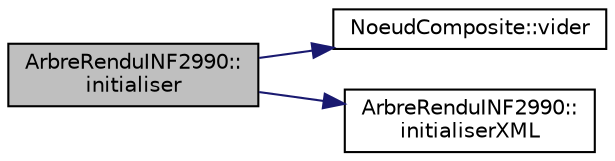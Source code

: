 digraph "ArbreRenduINF2990::initialiser"
{
  edge [fontname="Helvetica",fontsize="10",labelfontname="Helvetica",labelfontsize="10"];
  node [fontname="Helvetica",fontsize="10",shape=record];
  rankdir="LR";
  Node1 [label="ArbreRenduINF2990::\linitialiser",height=0.2,width=0.4,color="black", fillcolor="grey75", style="filled", fontcolor="black"];
  Node1 -> Node2 [color="midnightblue",fontsize="10",style="solid",fontname="Helvetica"];
  Node2 [label="NoeudComposite::vider",height=0.2,width=0.4,color="black", fillcolor="white", style="filled",URL="$da/d38/class_noeud_composite.html#a5e1564f2f07f5cd84cef7078ae88e3c6",tooltip="Vide le noeud de ses enfants. "];
  Node1 -> Node3 [color="midnightblue",fontsize="10",style="solid",fontname="Helvetica"];
  Node3 [label="ArbreRenduINF2990::\linitialiserXML",height=0.2,width=0.4,color="black", fillcolor="white", style="filled",URL="$da/dcf/class_arbre_rendu_i_n_f2990.html#a78fe021e3ce02eb8438f1efd84002a6f",tooltip="Initialiser l&#39;arbre avec un fichier XML. "];
}

